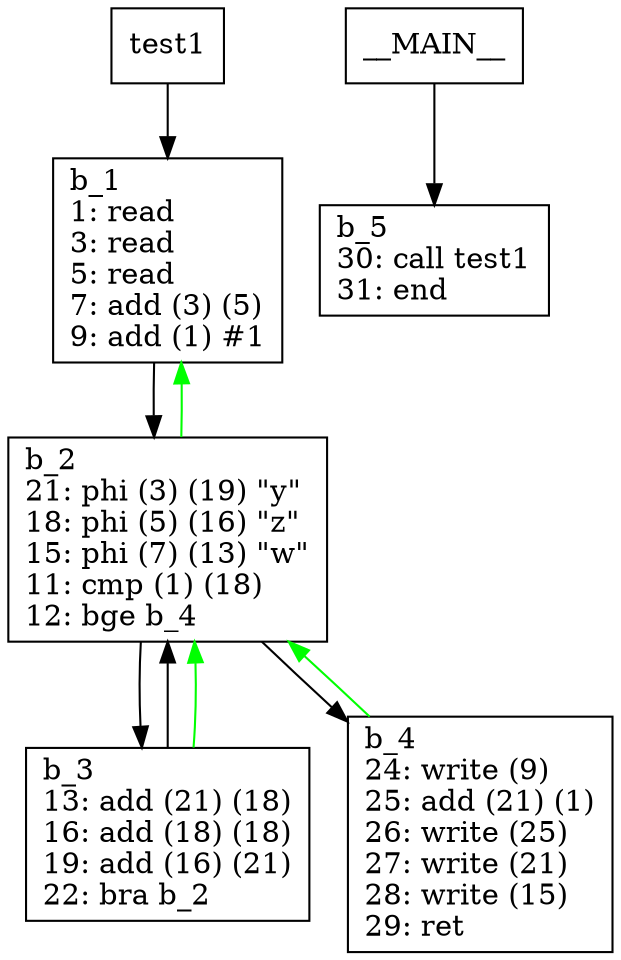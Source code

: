 digraph Computation {
node [shape=box];
test1 -> b_1;
b_1 [label="b_1\l1: read\l3: read\l5: read\l7: add (3) (5)\l9: add (1) #1\l"]
b_1 -> b_2;
b_2 [label="b_2\l21: phi (3) (19) \"y\"\l18: phi (5) (16) \"z\"\l15: phi (7) (13) \"w\"\l11: cmp (1) (18)\l12: bge b_4\l"]
b_2 -> b_3;
b_3 [label="b_3\l13: add (21) (18)\l16: add (18) (18)\l19: add (16) (21)\l22: bra b_2\l"]
b_3 -> b_2;
b_3 -> b_2[color="green"];
b_2 -> b_4;
b_4 [label="b_4\l24: write (9)\l25: add (21) (1)\l26: write (25)\l27: write (21)\l28: write (15)\l29: ret \l"]
b_4 -> b_2[color="green"];
b_2 -> b_1[color="green"];
__MAIN__ -> b_5;
b_5 [label="b_5\l30: call test1\l31: end\l"]
}